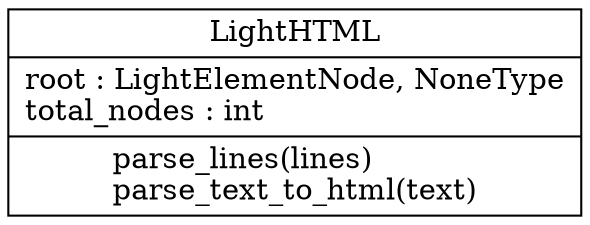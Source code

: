 digraph "classes" {
rankdir=BT
charset="utf-8"
"book.LightHTML" [color="black", fontcolor="black", label=<{LightHTML|root : LightElementNode, NoneType<br ALIGN="LEFT"/>total_nodes : int<br ALIGN="LEFT"/>|parse_lines(lines)<br ALIGN="LEFT"/>parse_text_to_html(text)<br ALIGN="LEFT"/>}>, shape="record", style="solid"];
}
